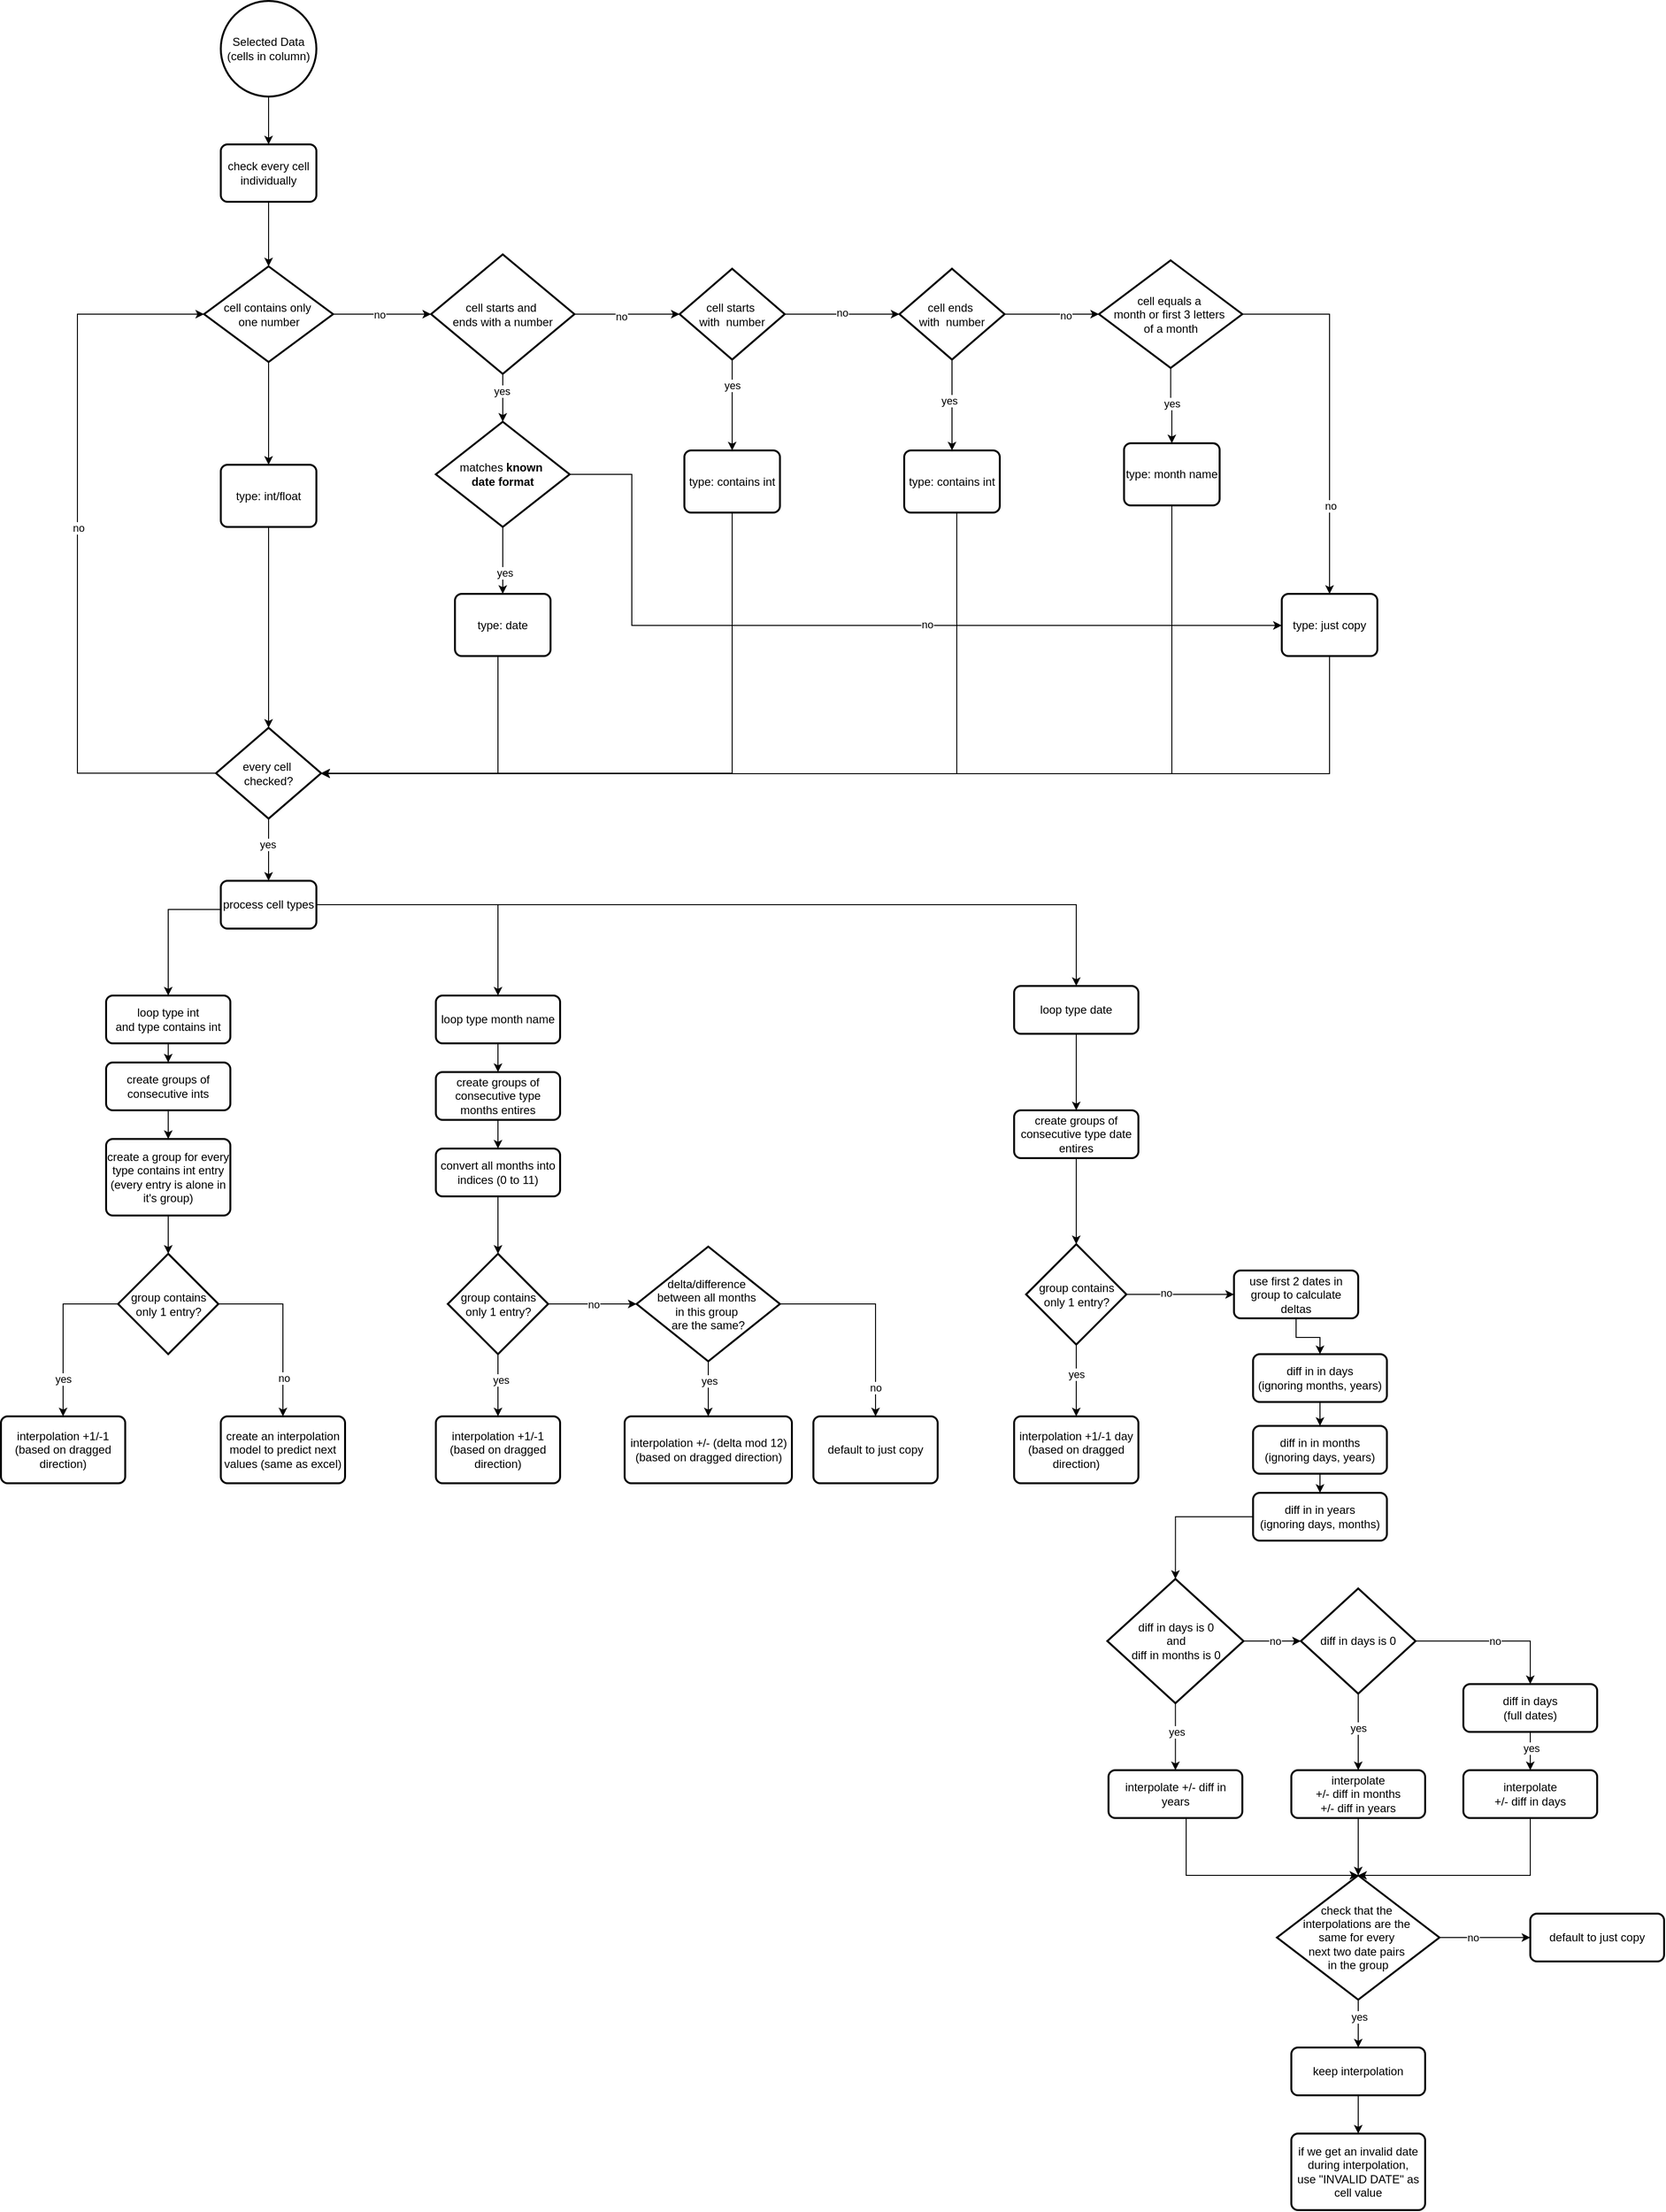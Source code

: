 <mxfile version="24.7.7">
  <diagram name="Seite-1" id="wg6lSaadqCS5R6qeMQtF">
    <mxGraphModel dx="1340" dy="1037" grid="1" gridSize="10" guides="1" tooltips="1" connect="1" arrows="1" fold="1" page="1" pageScale="1" pageWidth="2000" pageHeight="3000" math="0" shadow="0">
      <root>
        <mxCell id="0" />
        <mxCell id="1" parent="0" />
        <mxCell id="V1h_MBBhY-OGtaXYAKEi-6" style="edgeStyle=orthogonalEdgeStyle;rounded=0;orthogonalLoop=1;jettySize=auto;html=1;entryX=0.5;entryY=0;entryDx=0;entryDy=0;" parent="1" source="V1h_MBBhY-OGtaXYAKEi-2" target="V1h_MBBhY-OGtaXYAKEi-3" edge="1">
          <mxGeometry relative="1" as="geometry" />
        </mxCell>
        <mxCell id="V1h_MBBhY-OGtaXYAKEi-2" value="Selected Data&lt;br&gt;(cells in column)" style="strokeWidth=2;html=1;shape=mxgraph.flowchart.start_2;whiteSpace=wrap;" parent="1" vertex="1">
          <mxGeometry x="270" y="30" width="100" height="100" as="geometry" />
        </mxCell>
        <mxCell id="V1h_MBBhY-OGtaXYAKEi-7" style="edgeStyle=orthogonalEdgeStyle;rounded=0;orthogonalLoop=1;jettySize=auto;html=1;" parent="1" source="V1h_MBBhY-OGtaXYAKEi-3" target="V1h_MBBhY-OGtaXYAKEi-4" edge="1">
          <mxGeometry relative="1" as="geometry" />
        </mxCell>
        <mxCell id="V1h_MBBhY-OGtaXYAKEi-3" value="check every cell individually" style="rounded=1;whiteSpace=wrap;html=1;absoluteArcSize=1;arcSize=14;strokeWidth=2;" parent="1" vertex="1">
          <mxGeometry x="270" y="180" width="100" height="60" as="geometry" />
        </mxCell>
        <mxCell id="V1h_MBBhY-OGtaXYAKEi-44" style="edgeStyle=orthogonalEdgeStyle;rounded=0;orthogonalLoop=1;jettySize=auto;html=1;" parent="1" source="V1h_MBBhY-OGtaXYAKEi-4" target="V1h_MBBhY-OGtaXYAKEi-19" edge="1">
          <mxGeometry relative="1" as="geometry" />
        </mxCell>
        <mxCell id="V1h_MBBhY-OGtaXYAKEi-4" value="cell contains only&amp;nbsp;&lt;div&gt;one number&lt;/div&gt;" style="strokeWidth=2;html=1;shape=mxgraph.flowchart.decision;whiteSpace=wrap;" parent="1" vertex="1">
          <mxGeometry x="252.5" y="307.5" width="135" height="100" as="geometry" />
        </mxCell>
        <mxCell id="V1h_MBBhY-OGtaXYAKEi-15" style="edgeStyle=orthogonalEdgeStyle;rounded=0;orthogonalLoop=1;jettySize=auto;html=1;" parent="1" source="V1h_MBBhY-OGtaXYAKEi-5" target="V1h_MBBhY-OGtaXYAKEi-13" edge="1">
          <mxGeometry relative="1" as="geometry" />
        </mxCell>
        <mxCell id="V1h_MBBhY-OGtaXYAKEi-16" value="no" style="edgeLabel;html=1;align=center;verticalAlign=middle;resizable=0;points=[];" parent="V1h_MBBhY-OGtaXYAKEi-15" vertex="1" connectable="0">
          <mxGeometry x="-0.117" y="-2" relative="1" as="geometry">
            <mxPoint as="offset" />
          </mxGeometry>
        </mxCell>
        <mxCell id="V1h_MBBhY-OGtaXYAKEi-5" value="cell starts and&amp;nbsp;&lt;div&gt;ends with a number&lt;/div&gt;" style="strokeWidth=2;html=1;shape=mxgraph.flowchart.decision;whiteSpace=wrap;" parent="1" vertex="1">
          <mxGeometry x="490" y="295" width="150" height="125" as="geometry" />
        </mxCell>
        <mxCell id="V1h_MBBhY-OGtaXYAKEi-8" style="edgeStyle=orthogonalEdgeStyle;rounded=0;orthogonalLoop=1;jettySize=auto;html=1;entryX=0;entryY=0.5;entryDx=0;entryDy=0;entryPerimeter=0;" parent="1" source="V1h_MBBhY-OGtaXYAKEi-4" target="V1h_MBBhY-OGtaXYAKEi-5" edge="1">
          <mxGeometry relative="1" as="geometry" />
        </mxCell>
        <mxCell id="V1h_MBBhY-OGtaXYAKEi-9" value="no" style="edgeLabel;html=1;align=center;verticalAlign=middle;resizable=0;points=[];" parent="V1h_MBBhY-OGtaXYAKEi-8" vertex="1" connectable="0">
          <mxGeometry x="0.279" y="-1" relative="1" as="geometry">
            <mxPoint x="-17" y="-1" as="offset" />
          </mxGeometry>
        </mxCell>
        <mxCell id="V1h_MBBhY-OGtaXYAKEi-25" style="edgeStyle=orthogonalEdgeStyle;rounded=0;orthogonalLoop=1;jettySize=auto;html=1;" parent="1" source="V1h_MBBhY-OGtaXYAKEi-11" target="V1h_MBBhY-OGtaXYAKEi-26" edge="1">
          <mxGeometry relative="1" as="geometry">
            <mxPoint x="565.0" y="620" as="targetPoint" />
          </mxGeometry>
        </mxCell>
        <mxCell id="V1h_MBBhY-OGtaXYAKEi-27" value="yes" style="edgeLabel;html=1;align=center;verticalAlign=middle;resizable=0;points=[];" parent="V1h_MBBhY-OGtaXYAKEi-25" vertex="1" connectable="0">
          <mxGeometry x="0.376" y="2" relative="1" as="geometry">
            <mxPoint as="offset" />
          </mxGeometry>
        </mxCell>
        <mxCell id="V1h_MBBhY-OGtaXYAKEi-28" style="edgeStyle=orthogonalEdgeStyle;rounded=0;orthogonalLoop=1;jettySize=auto;html=1;" parent="1" source="V1h_MBBhY-OGtaXYAKEi-11" target="V1h_MBBhY-OGtaXYAKEi-20" edge="1">
          <mxGeometry relative="1" as="geometry">
            <Array as="points">
              <mxPoint x="700" y="525" />
              <mxPoint x="700" y="683" />
            </Array>
          </mxGeometry>
        </mxCell>
        <mxCell id="V1h_MBBhY-OGtaXYAKEi-29" value="no" style="edgeLabel;html=1;align=center;verticalAlign=middle;resizable=0;points=[];" parent="V1h_MBBhY-OGtaXYAKEi-28" vertex="1" connectable="0">
          <mxGeometry x="0.177" y="1" relative="1" as="geometry">
            <mxPoint as="offset" />
          </mxGeometry>
        </mxCell>
        <mxCell id="V1h_MBBhY-OGtaXYAKEi-11" value="matches &lt;b&gt;known&amp;nbsp;&lt;/b&gt;&lt;div&gt;&lt;b&gt;date format&lt;/b&gt;&lt;/div&gt;" style="strokeWidth=2;html=1;shape=mxgraph.flowchart.decision;whiteSpace=wrap;" parent="1" vertex="1">
          <mxGeometry x="495" y="470" width="140" height="110" as="geometry" />
        </mxCell>
        <mxCell id="V1h_MBBhY-OGtaXYAKEi-12" style="edgeStyle=orthogonalEdgeStyle;rounded=0;orthogonalLoop=1;jettySize=auto;html=1;entryX=0.5;entryY=0;entryDx=0;entryDy=0;entryPerimeter=0;" parent="1" source="V1h_MBBhY-OGtaXYAKEi-5" target="V1h_MBBhY-OGtaXYAKEi-11" edge="1">
          <mxGeometry relative="1" as="geometry" />
        </mxCell>
        <mxCell id="V1h_MBBhY-OGtaXYAKEi-17" value="yes" style="edgeLabel;html=1;align=center;verticalAlign=middle;resizable=0;points=[];" parent="V1h_MBBhY-OGtaXYAKEi-12" vertex="1" connectable="0">
          <mxGeometry x="-0.29" y="-1" relative="1" as="geometry">
            <mxPoint as="offset" />
          </mxGeometry>
        </mxCell>
        <mxCell id="V1h_MBBhY-OGtaXYAKEi-21" style="edgeStyle=orthogonalEdgeStyle;rounded=0;orthogonalLoop=1;jettySize=auto;html=1;entryX=0.5;entryY=0;entryDx=0;entryDy=0;" parent="1" source="V1h_MBBhY-OGtaXYAKEi-13" target="V1h_MBBhY-OGtaXYAKEi-18" edge="1">
          <mxGeometry relative="1" as="geometry" />
        </mxCell>
        <mxCell id="V1h_MBBhY-OGtaXYAKEi-22" value="yes" style="edgeLabel;html=1;align=center;verticalAlign=middle;resizable=0;points=[];" parent="V1h_MBBhY-OGtaXYAKEi-21" vertex="1" connectable="0">
          <mxGeometry x="-0.441" relative="1" as="geometry">
            <mxPoint as="offset" />
          </mxGeometry>
        </mxCell>
        <mxCell id="V1h_MBBhY-OGtaXYAKEi-13" value="cell starts&amp;nbsp;&lt;div&gt;&lt;span style=&quot;background-color: initial;&quot;&gt;with&amp;nbsp; number&lt;/span&gt;&lt;/div&gt;" style="strokeWidth=2;html=1;shape=mxgraph.flowchart.decision;whiteSpace=wrap;" parent="1" vertex="1">
          <mxGeometry x="750" y="310" width="110" height="95" as="geometry" />
        </mxCell>
        <mxCell id="V1h_MBBhY-OGtaXYAKEi-31" style="edgeStyle=orthogonalEdgeStyle;rounded=0;orthogonalLoop=1;jettySize=auto;html=1;" parent="1" source="V1h_MBBhY-OGtaXYAKEi-14" target="V1h_MBBhY-OGtaXYAKEi-30" edge="1">
          <mxGeometry relative="1" as="geometry" />
        </mxCell>
        <mxCell id="V1h_MBBhY-OGtaXYAKEi-36" value="yes" style="edgeLabel;html=1;align=center;verticalAlign=middle;resizable=0;points=[];" parent="V1h_MBBhY-OGtaXYAKEi-31" vertex="1" connectable="0">
          <mxGeometry x="-0.093" y="-3" relative="1" as="geometry">
            <mxPoint as="offset" />
          </mxGeometry>
        </mxCell>
        <mxCell id="V1h_MBBhY-OGtaXYAKEi-34" style="edgeStyle=orthogonalEdgeStyle;rounded=0;orthogonalLoop=1;jettySize=auto;html=1;" parent="1" source="V1h_MBBhY-OGtaXYAKEi-14" target="V1h_MBBhY-OGtaXYAKEi-32" edge="1">
          <mxGeometry relative="1" as="geometry" />
        </mxCell>
        <mxCell id="V1h_MBBhY-OGtaXYAKEi-35" value="no" style="edgeLabel;html=1;align=center;verticalAlign=middle;resizable=0;points=[];" parent="V1h_MBBhY-OGtaXYAKEi-34" vertex="1" connectable="0">
          <mxGeometry x="0.289" y="-1" relative="1" as="geometry">
            <mxPoint as="offset" />
          </mxGeometry>
        </mxCell>
        <mxCell id="V1h_MBBhY-OGtaXYAKEi-14" value="cell ends&amp;nbsp;&lt;div&gt;&lt;span style=&quot;background-color: initial;&quot;&gt;with&amp;nbsp; number&lt;/span&gt;&lt;/div&gt;" style="strokeWidth=2;html=1;shape=mxgraph.flowchart.decision;whiteSpace=wrap;" parent="1" vertex="1">
          <mxGeometry x="980" y="310" width="110" height="95" as="geometry" />
        </mxCell>
        <mxCell id="V1h_MBBhY-OGtaXYAKEi-47" style="edgeStyle=orthogonalEdgeStyle;rounded=0;orthogonalLoop=1;jettySize=auto;html=1;entryX=1;entryY=0.5;entryDx=0;entryDy=0;entryPerimeter=0;" parent="1" source="V1h_MBBhY-OGtaXYAKEi-18" target="V1h_MBBhY-OGtaXYAKEi-41" edge="1">
          <mxGeometry relative="1" as="geometry">
            <mxPoint x="805.0" y="830" as="targetPoint" />
            <Array as="points">
              <mxPoint x="805" y="837" />
            </Array>
          </mxGeometry>
        </mxCell>
        <mxCell id="V1h_MBBhY-OGtaXYAKEi-18" value="type: contains int" style="rounded=1;whiteSpace=wrap;html=1;absoluteArcSize=1;arcSize=14;strokeWidth=2;" parent="1" vertex="1">
          <mxGeometry x="755" y="500" width="100" height="65" as="geometry" />
        </mxCell>
        <mxCell id="V1h_MBBhY-OGtaXYAKEi-19" value="type: int/float" style="rounded=1;whiteSpace=wrap;html=1;absoluteArcSize=1;arcSize=14;strokeWidth=2;" parent="1" vertex="1">
          <mxGeometry x="270" y="515" width="100" height="65" as="geometry" />
        </mxCell>
        <mxCell id="V1h_MBBhY-OGtaXYAKEi-50" style="edgeStyle=orthogonalEdgeStyle;rounded=0;orthogonalLoop=1;jettySize=auto;html=1;entryX=1;entryY=0.5;entryDx=0;entryDy=0;entryPerimeter=0;" parent="1" source="V1h_MBBhY-OGtaXYAKEi-20" target="V1h_MBBhY-OGtaXYAKEi-41" edge="1">
          <mxGeometry relative="1" as="geometry">
            <mxPoint x="1300" y="840" as="targetPoint" />
            <Array as="points">
              <mxPoint x="1430" y="838" />
              <mxPoint x="375" y="838" />
            </Array>
          </mxGeometry>
        </mxCell>
        <mxCell id="V1h_MBBhY-OGtaXYAKEi-20" value="type: just copy" style="rounded=1;whiteSpace=wrap;html=1;absoluteArcSize=1;arcSize=14;strokeWidth=2;" parent="1" vertex="1">
          <mxGeometry x="1380" y="650" width="100" height="65" as="geometry" />
        </mxCell>
        <mxCell id="V1h_MBBhY-OGtaXYAKEi-23" style="edgeStyle=orthogonalEdgeStyle;rounded=0;orthogonalLoop=1;jettySize=auto;html=1;entryX=0;entryY=0.5;entryDx=0;entryDy=0;entryPerimeter=0;" parent="1" source="V1h_MBBhY-OGtaXYAKEi-13" target="V1h_MBBhY-OGtaXYAKEi-14" edge="1">
          <mxGeometry relative="1" as="geometry" />
        </mxCell>
        <mxCell id="V1h_MBBhY-OGtaXYAKEi-24" value="no" style="edgeLabel;html=1;align=center;verticalAlign=middle;resizable=0;points=[];" parent="V1h_MBBhY-OGtaXYAKEi-23" vertex="1" connectable="0">
          <mxGeometry x="-0.005" y="2" relative="1" as="geometry">
            <mxPoint as="offset" />
          </mxGeometry>
        </mxCell>
        <mxCell id="V1h_MBBhY-OGtaXYAKEi-26" value="type: date" style="rounded=1;whiteSpace=wrap;html=1;absoluteArcSize=1;arcSize=14;strokeWidth=2;" parent="1" vertex="1">
          <mxGeometry x="515" y="650" width="100" height="65" as="geometry" />
        </mxCell>
        <mxCell id="V1h_MBBhY-OGtaXYAKEi-48" style="edgeStyle=orthogonalEdgeStyle;rounded=0;orthogonalLoop=1;jettySize=auto;html=1;entryX=1;entryY=0.5;entryDx=0;entryDy=0;entryPerimeter=0;" parent="1" source="V1h_MBBhY-OGtaXYAKEi-30" target="V1h_MBBhY-OGtaXYAKEi-41" edge="1">
          <mxGeometry relative="1" as="geometry">
            <mxPoint x="840.0" y="840" as="targetPoint" />
            <Array as="points">
              <mxPoint x="1040" y="838" />
              <mxPoint x="375" y="838" />
            </Array>
          </mxGeometry>
        </mxCell>
        <mxCell id="V1h_MBBhY-OGtaXYAKEi-30" value="type: contains int" style="rounded=1;whiteSpace=wrap;html=1;absoluteArcSize=1;arcSize=14;strokeWidth=2;" parent="1" vertex="1">
          <mxGeometry x="985" y="500" width="100" height="65" as="geometry" />
        </mxCell>
        <mxCell id="V1h_MBBhY-OGtaXYAKEi-37" style="edgeStyle=orthogonalEdgeStyle;rounded=0;orthogonalLoop=1;jettySize=auto;html=1;" parent="1" source="V1h_MBBhY-OGtaXYAKEi-32" target="V1h_MBBhY-OGtaXYAKEi-33" edge="1">
          <mxGeometry relative="1" as="geometry" />
        </mxCell>
        <mxCell id="V1h_MBBhY-OGtaXYAKEi-38" value="yes" style="edgeLabel;html=1;align=center;verticalAlign=middle;resizable=0;points=[];" parent="V1h_MBBhY-OGtaXYAKEi-37" vertex="1" connectable="0">
          <mxGeometry x="0.004" y="2" relative="1" as="geometry">
            <mxPoint as="offset" />
          </mxGeometry>
        </mxCell>
        <mxCell id="V1h_MBBhY-OGtaXYAKEi-39" style="edgeStyle=orthogonalEdgeStyle;rounded=0;orthogonalLoop=1;jettySize=auto;html=1;" parent="1" source="V1h_MBBhY-OGtaXYAKEi-32" target="V1h_MBBhY-OGtaXYAKEi-20" edge="1">
          <mxGeometry relative="1" as="geometry" />
        </mxCell>
        <mxCell id="V1h_MBBhY-OGtaXYAKEi-40" value="no" style="edgeLabel;html=1;align=center;verticalAlign=middle;resizable=0;points=[];" parent="V1h_MBBhY-OGtaXYAKEi-39" vertex="1" connectable="0">
          <mxGeometry x="0.517" y="1" relative="1" as="geometry">
            <mxPoint as="offset" />
          </mxGeometry>
        </mxCell>
        <mxCell id="V1h_MBBhY-OGtaXYAKEi-32" value="cell equals a&amp;nbsp;&lt;div&gt;month or first 3&amp;nbsp;&lt;span style=&quot;background-color: initial;&quot;&gt;letters&amp;nbsp;&lt;/span&gt;&lt;/div&gt;&lt;div&gt;&lt;span style=&quot;background-color: initial;&quot;&gt;of a month&lt;/span&gt;&lt;/div&gt;" style="strokeWidth=2;html=1;shape=mxgraph.flowchart.decision;whiteSpace=wrap;" parent="1" vertex="1">
          <mxGeometry x="1188.75" y="301.25" width="150" height="112.5" as="geometry" />
        </mxCell>
        <mxCell id="V1h_MBBhY-OGtaXYAKEi-49" style="edgeStyle=orthogonalEdgeStyle;rounded=0;orthogonalLoop=1;jettySize=auto;html=1;entryX=1;entryY=0.5;entryDx=0;entryDy=0;entryPerimeter=0;" parent="1" source="V1h_MBBhY-OGtaXYAKEi-33" target="V1h_MBBhY-OGtaXYAKEi-41" edge="1">
          <mxGeometry relative="1" as="geometry">
            <mxPoint x="1170" y="840" as="targetPoint" />
            <Array as="points">
              <mxPoint x="1265" y="838" />
              <mxPoint x="375" y="838" />
            </Array>
          </mxGeometry>
        </mxCell>
        <mxCell id="V1h_MBBhY-OGtaXYAKEi-33" value="type: month name" style="rounded=1;whiteSpace=wrap;html=1;absoluteArcSize=1;arcSize=14;strokeWidth=2;" parent="1" vertex="1">
          <mxGeometry x="1215" y="492.5" width="100" height="65" as="geometry" />
        </mxCell>
        <mxCell id="V1h_MBBhY-OGtaXYAKEi-42" style="edgeStyle=orthogonalEdgeStyle;rounded=0;orthogonalLoop=1;jettySize=auto;html=1;entryX=0;entryY=0.5;entryDx=0;entryDy=0;entryPerimeter=0;" parent="1" source="V1h_MBBhY-OGtaXYAKEi-41" target="V1h_MBBhY-OGtaXYAKEi-4" edge="1">
          <mxGeometry relative="1" as="geometry">
            <mxPoint x="130" y="360" as="targetPoint" />
            <Array as="points">
              <mxPoint x="120" y="837" />
              <mxPoint x="120" y="357" />
            </Array>
          </mxGeometry>
        </mxCell>
        <mxCell id="V1h_MBBhY-OGtaXYAKEi-43" value="no" style="edgeLabel;html=1;align=center;verticalAlign=middle;resizable=0;points=[];" parent="V1h_MBBhY-OGtaXYAKEi-42" vertex="1" connectable="0">
          <mxGeometry x="-0.824" y="-2" relative="1" as="geometry">
            <mxPoint x="-78" y="-255" as="offset" />
          </mxGeometry>
        </mxCell>
        <mxCell id="V1h_MBBhY-OGtaXYAKEi-52" style="edgeStyle=orthogonalEdgeStyle;rounded=0;orthogonalLoop=1;jettySize=auto;html=1;entryX=0.5;entryY=0;entryDx=0;entryDy=0;" parent="1" source="V1h_MBBhY-OGtaXYAKEi-41" target="V1h_MBBhY-OGtaXYAKEi-51" edge="1">
          <mxGeometry relative="1" as="geometry" />
        </mxCell>
        <mxCell id="V1h_MBBhY-OGtaXYAKEi-53" value="yes" style="edgeLabel;html=1;align=center;verticalAlign=middle;resizable=0;points=[];" parent="V1h_MBBhY-OGtaXYAKEi-52" vertex="1" connectable="0">
          <mxGeometry x="-0.182" y="-1" relative="1" as="geometry">
            <mxPoint as="offset" />
          </mxGeometry>
        </mxCell>
        <mxCell id="V1h_MBBhY-OGtaXYAKEi-41" value="every cell&amp;nbsp;&lt;div&gt;checked?&lt;/div&gt;" style="strokeWidth=2;html=1;shape=mxgraph.flowchart.decision;whiteSpace=wrap;" parent="1" vertex="1">
          <mxGeometry x="265" y="790" width="110" height="95" as="geometry" />
        </mxCell>
        <mxCell id="V1h_MBBhY-OGtaXYAKEi-45" style="edgeStyle=orthogonalEdgeStyle;rounded=0;orthogonalLoop=1;jettySize=auto;html=1;entryX=0.5;entryY=0;entryDx=0;entryDy=0;entryPerimeter=0;" parent="1" source="V1h_MBBhY-OGtaXYAKEi-19" target="V1h_MBBhY-OGtaXYAKEi-41" edge="1">
          <mxGeometry relative="1" as="geometry" />
        </mxCell>
        <mxCell id="V1h_MBBhY-OGtaXYAKEi-46" style="edgeStyle=orthogonalEdgeStyle;rounded=0;orthogonalLoop=1;jettySize=auto;html=1;entryX=1;entryY=0.5;entryDx=0;entryDy=0;entryPerimeter=0;" parent="1" source="V1h_MBBhY-OGtaXYAKEi-26" target="V1h_MBBhY-OGtaXYAKEi-41" edge="1">
          <mxGeometry relative="1" as="geometry">
            <Array as="points">
              <mxPoint x="560" y="837" />
            </Array>
          </mxGeometry>
        </mxCell>
        <mxCell id="V1h_MBBhY-OGtaXYAKEi-57" style="edgeStyle=orthogonalEdgeStyle;rounded=0;orthogonalLoop=1;jettySize=auto;html=1;entryX=0.5;entryY=0;entryDx=0;entryDy=0;exitX=0;exitY=0.6;exitDx=0;exitDy=0;exitPerimeter=0;" parent="1" source="V1h_MBBhY-OGtaXYAKEi-51" target="V1h_MBBhY-OGtaXYAKEi-54" edge="1">
          <mxGeometry relative="1" as="geometry" />
        </mxCell>
        <mxCell id="V1h_MBBhY-OGtaXYAKEi-58" style="edgeStyle=orthogonalEdgeStyle;rounded=0;orthogonalLoop=1;jettySize=auto;html=1;" parent="1" source="V1h_MBBhY-OGtaXYAKEi-51" target="V1h_MBBhY-OGtaXYAKEi-55" edge="1">
          <mxGeometry relative="1" as="geometry" />
        </mxCell>
        <mxCell id="V1h_MBBhY-OGtaXYAKEi-59" style="edgeStyle=orthogonalEdgeStyle;rounded=0;orthogonalLoop=1;jettySize=auto;html=1;" parent="1" source="V1h_MBBhY-OGtaXYAKEi-51" target="V1h_MBBhY-OGtaXYAKEi-56" edge="1">
          <mxGeometry relative="1" as="geometry" />
        </mxCell>
        <mxCell id="V1h_MBBhY-OGtaXYAKEi-51" value="process cell types" style="rounded=1;whiteSpace=wrap;html=1;absoluteArcSize=1;arcSize=14;strokeWidth=2;" parent="1" vertex="1">
          <mxGeometry x="270" y="950" width="100" height="50" as="geometry" />
        </mxCell>
        <mxCell id="V1h_MBBhY-OGtaXYAKEi-70" style="edgeStyle=orthogonalEdgeStyle;rounded=0;orthogonalLoop=1;jettySize=auto;html=1;" parent="1" source="V1h_MBBhY-OGtaXYAKEi-54" target="V1h_MBBhY-OGtaXYAKEi-60" edge="1">
          <mxGeometry relative="1" as="geometry" />
        </mxCell>
        <mxCell id="V1h_MBBhY-OGtaXYAKEi-54" value="loop type int&lt;div&gt;and type contains int&lt;/div&gt;" style="rounded=1;whiteSpace=wrap;html=1;absoluteArcSize=1;arcSize=14;strokeWidth=2;" parent="1" vertex="1">
          <mxGeometry x="150" y="1070" width="130" height="50" as="geometry" />
        </mxCell>
        <mxCell id="V1h_MBBhY-OGtaXYAKEi-76" style="edgeStyle=orthogonalEdgeStyle;rounded=0;orthogonalLoop=1;jettySize=auto;html=1;entryX=0.5;entryY=0;entryDx=0;entryDy=0;" parent="1" source="V1h_MBBhY-OGtaXYAKEi-55" target="V1h_MBBhY-OGtaXYAKEi-75" edge="1">
          <mxGeometry relative="1" as="geometry" />
        </mxCell>
        <mxCell id="V1h_MBBhY-OGtaXYAKEi-55" value="loop type month name" style="rounded=1;whiteSpace=wrap;html=1;absoluteArcSize=1;arcSize=14;strokeWidth=2;" parent="1" vertex="1">
          <mxGeometry x="495" y="1070" width="130" height="50" as="geometry" />
        </mxCell>
        <mxCell id="V1h_MBBhY-OGtaXYAKEi-94" style="edgeStyle=orthogonalEdgeStyle;rounded=0;orthogonalLoop=1;jettySize=auto;html=1;entryX=0.5;entryY=0;entryDx=0;entryDy=0;" parent="1" source="V1h_MBBhY-OGtaXYAKEi-56" target="V1h_MBBhY-OGtaXYAKEi-92" edge="1">
          <mxGeometry relative="1" as="geometry" />
        </mxCell>
        <mxCell id="V1h_MBBhY-OGtaXYAKEi-56" value="loop type date" style="rounded=1;whiteSpace=wrap;html=1;absoluteArcSize=1;arcSize=14;strokeWidth=2;" parent="1" vertex="1">
          <mxGeometry x="1100" y="1060" width="130" height="50" as="geometry" />
        </mxCell>
        <mxCell id="V1h_MBBhY-OGtaXYAKEi-71" style="edgeStyle=orthogonalEdgeStyle;rounded=0;orthogonalLoop=1;jettySize=auto;html=1;entryX=0.5;entryY=0;entryDx=0;entryDy=0;" parent="1" source="V1h_MBBhY-OGtaXYAKEi-60" target="V1h_MBBhY-OGtaXYAKEi-64" edge="1">
          <mxGeometry relative="1" as="geometry" />
        </mxCell>
        <mxCell id="V1h_MBBhY-OGtaXYAKEi-60" value="create groups&amp;nbsp;of consecutive ints" style="rounded=1;whiteSpace=wrap;html=1;absoluteArcSize=1;arcSize=14;strokeWidth=2;" parent="1" vertex="1">
          <mxGeometry x="150" y="1140" width="130" height="50" as="geometry" />
        </mxCell>
        <mxCell id="V1h_MBBhY-OGtaXYAKEi-62" value="create an interpolation model to predict next values (same as excel)" style="rounded=1;whiteSpace=wrap;html=1;absoluteArcSize=1;arcSize=14;strokeWidth=2;" parent="1" vertex="1">
          <mxGeometry x="270" y="1510" width="130" height="70" as="geometry" />
        </mxCell>
        <mxCell id="V1h_MBBhY-OGtaXYAKEi-66" style="edgeStyle=orthogonalEdgeStyle;rounded=0;orthogonalLoop=1;jettySize=auto;html=1;exitX=0;exitY=0.5;exitDx=0;exitDy=0;exitPerimeter=0;" parent="1" source="V1h_MBBhY-OGtaXYAKEi-63" target="V1h_MBBhY-OGtaXYAKEi-65" edge="1">
          <mxGeometry relative="1" as="geometry" />
        </mxCell>
        <mxCell id="V1h_MBBhY-OGtaXYAKEi-68" value="yes" style="edgeLabel;html=1;align=center;verticalAlign=middle;resizable=0;points=[];" parent="V1h_MBBhY-OGtaXYAKEi-66" vertex="1" connectable="0">
          <mxGeometry x="-0.045" y="1" relative="1" as="geometry">
            <mxPoint x="-1" y="52" as="offset" />
          </mxGeometry>
        </mxCell>
        <mxCell id="V1h_MBBhY-OGtaXYAKEi-67" style="edgeStyle=orthogonalEdgeStyle;rounded=0;orthogonalLoop=1;jettySize=auto;html=1;" parent="1" source="V1h_MBBhY-OGtaXYAKEi-63" target="V1h_MBBhY-OGtaXYAKEi-62" edge="1">
          <mxGeometry relative="1" as="geometry" />
        </mxCell>
        <mxCell id="V1h_MBBhY-OGtaXYAKEi-69" value="no" style="edgeLabel;html=1;align=center;verticalAlign=middle;resizable=0;points=[];" parent="V1h_MBBhY-OGtaXYAKEi-67" vertex="1" connectable="0">
          <mxGeometry x="-0.49" y="-1" relative="1" as="geometry">
            <mxPoint x="21" y="76" as="offset" />
          </mxGeometry>
        </mxCell>
        <mxCell id="V1h_MBBhY-OGtaXYAKEi-63" value="group contains only 1 entry?" style="strokeWidth=2;html=1;shape=mxgraph.flowchart.decision;whiteSpace=wrap;" parent="1" vertex="1">
          <mxGeometry x="162.5" y="1340" width="105" height="105" as="geometry" />
        </mxCell>
        <mxCell id="V1h_MBBhY-OGtaXYAKEi-64" value="create a group for every type contains int entry&lt;div&gt;(every entry is alone in it&#39;s group)&lt;/div&gt;" style="rounded=1;whiteSpace=wrap;html=1;absoluteArcSize=1;arcSize=14;strokeWidth=2;" parent="1" vertex="1">
          <mxGeometry x="150" y="1220" width="130" height="80" as="geometry" />
        </mxCell>
        <mxCell id="V1h_MBBhY-OGtaXYAKEi-65" value="interpolation +1/-1&lt;br&gt;(based on dragged direction)" style="rounded=1;whiteSpace=wrap;html=1;absoluteArcSize=1;arcSize=14;strokeWidth=2;" parent="1" vertex="1">
          <mxGeometry x="40" y="1510" width="130" height="70" as="geometry" />
        </mxCell>
        <mxCell id="V1h_MBBhY-OGtaXYAKEi-72" style="edgeStyle=orthogonalEdgeStyle;rounded=0;orthogonalLoop=1;jettySize=auto;html=1;entryX=0.5;entryY=0;entryDx=0;entryDy=0;entryPerimeter=0;" parent="1" source="V1h_MBBhY-OGtaXYAKEi-64" target="V1h_MBBhY-OGtaXYAKEi-63" edge="1">
          <mxGeometry relative="1" as="geometry" />
        </mxCell>
        <mxCell id="V1h_MBBhY-OGtaXYAKEi-73" value="convert all months into indices (0 to 11)" style="rounded=1;whiteSpace=wrap;html=1;absoluteArcSize=1;arcSize=14;strokeWidth=2;" parent="1" vertex="1">
          <mxGeometry x="495" y="1230" width="130" height="50" as="geometry" />
        </mxCell>
        <mxCell id="V1h_MBBhY-OGtaXYAKEi-81" style="edgeStyle=orthogonalEdgeStyle;rounded=0;orthogonalLoop=1;jettySize=auto;html=1;entryX=0.5;entryY=0;entryDx=0;entryDy=0;" parent="1" source="V1h_MBBhY-OGtaXYAKEi-74" target="V1h_MBBhY-OGtaXYAKEi-80" edge="1">
          <mxGeometry relative="1" as="geometry" />
        </mxCell>
        <mxCell id="V1h_MBBhY-OGtaXYAKEi-82" value="yes" style="edgeLabel;html=1;align=center;verticalAlign=middle;resizable=0;points=[];" parent="V1h_MBBhY-OGtaXYAKEi-81" vertex="1" connectable="0">
          <mxGeometry x="-0.162" y="3" relative="1" as="geometry">
            <mxPoint as="offset" />
          </mxGeometry>
        </mxCell>
        <mxCell id="V1h_MBBhY-OGtaXYAKEi-74" value="group contains only 1 entry?" style="strokeWidth=2;html=1;shape=mxgraph.flowchart.decision;whiteSpace=wrap;" parent="1" vertex="1">
          <mxGeometry x="507.5" y="1340" width="105" height="105" as="geometry" />
        </mxCell>
        <mxCell id="V1h_MBBhY-OGtaXYAKEi-77" style="edgeStyle=orthogonalEdgeStyle;rounded=0;orthogonalLoop=1;jettySize=auto;html=1;entryX=0.5;entryY=0;entryDx=0;entryDy=0;" parent="1" source="V1h_MBBhY-OGtaXYAKEi-75" target="V1h_MBBhY-OGtaXYAKEi-73" edge="1">
          <mxGeometry relative="1" as="geometry" />
        </mxCell>
        <mxCell id="V1h_MBBhY-OGtaXYAKEi-75" value="create groups&amp;nbsp;of consecutive type months entires" style="rounded=1;whiteSpace=wrap;html=1;absoluteArcSize=1;arcSize=14;strokeWidth=2;" parent="1" vertex="1">
          <mxGeometry x="495" y="1150" width="130" height="50" as="geometry" />
        </mxCell>
        <mxCell id="V1h_MBBhY-OGtaXYAKEi-78" style="edgeStyle=orthogonalEdgeStyle;rounded=0;orthogonalLoop=1;jettySize=auto;html=1;entryX=0.5;entryY=0;entryDx=0;entryDy=0;entryPerimeter=0;" parent="1" source="V1h_MBBhY-OGtaXYAKEi-73" target="V1h_MBBhY-OGtaXYAKEi-74" edge="1">
          <mxGeometry relative="1" as="geometry" />
        </mxCell>
        <mxCell id="V1h_MBBhY-OGtaXYAKEi-80" value="interpolation +1/-1&lt;br&gt;(based on dragged direction)" style="rounded=1;whiteSpace=wrap;html=1;absoluteArcSize=1;arcSize=14;strokeWidth=2;" parent="1" vertex="1">
          <mxGeometry x="495" y="1510" width="130" height="70" as="geometry" />
        </mxCell>
        <mxCell id="V1h_MBBhY-OGtaXYAKEi-83" value="interpolation +/- (delta mod 12)&lt;br&gt;(based on dragged direction)" style="rounded=1;whiteSpace=wrap;html=1;absoluteArcSize=1;arcSize=14;strokeWidth=2;" parent="1" vertex="1">
          <mxGeometry x="692.5" y="1510" width="175" height="70" as="geometry" />
        </mxCell>
        <mxCell id="V1h_MBBhY-OGtaXYAKEi-87" style="edgeStyle=orthogonalEdgeStyle;rounded=0;orthogonalLoop=1;jettySize=auto;html=1;entryX=0.5;entryY=0;entryDx=0;entryDy=0;" parent="1" source="V1h_MBBhY-OGtaXYAKEi-84" target="V1h_MBBhY-OGtaXYAKEi-83" edge="1">
          <mxGeometry relative="1" as="geometry" />
        </mxCell>
        <mxCell id="V1h_MBBhY-OGtaXYAKEi-88" value="yes" style="edgeLabel;html=1;align=center;verticalAlign=middle;resizable=0;points=[];" parent="V1h_MBBhY-OGtaXYAKEi-87" vertex="1" connectable="0">
          <mxGeometry x="-0.313" y="1" relative="1" as="geometry">
            <mxPoint as="offset" />
          </mxGeometry>
        </mxCell>
        <mxCell id="V1h_MBBhY-OGtaXYAKEi-90" style="edgeStyle=orthogonalEdgeStyle;rounded=0;orthogonalLoop=1;jettySize=auto;html=1;entryX=0.5;entryY=0;entryDx=0;entryDy=0;" parent="1" source="V1h_MBBhY-OGtaXYAKEi-84" target="V1h_MBBhY-OGtaXYAKEi-89" edge="1">
          <mxGeometry relative="1" as="geometry" />
        </mxCell>
        <mxCell id="V1h_MBBhY-OGtaXYAKEi-91" value="no" style="edgeLabel;html=1;align=center;verticalAlign=middle;resizable=0;points=[];" parent="V1h_MBBhY-OGtaXYAKEi-90" vertex="1" connectable="0">
          <mxGeometry x="0.505" y="1" relative="1" as="geometry">
            <mxPoint x="-1" y="24" as="offset" />
          </mxGeometry>
        </mxCell>
        <mxCell id="V1h_MBBhY-OGtaXYAKEi-84" value="delta/difference&amp;nbsp;&lt;div&gt;between all months&amp;nbsp;&lt;/div&gt;&lt;div&gt;in this group&amp;nbsp;&lt;/div&gt;&lt;div&gt;are the same?&lt;/div&gt;" style="strokeWidth=2;html=1;shape=mxgraph.flowchart.decision;whiteSpace=wrap;" parent="1" vertex="1">
          <mxGeometry x="705" y="1332.5" width="150" height="120" as="geometry" />
        </mxCell>
        <mxCell id="V1h_MBBhY-OGtaXYAKEi-85" style="edgeStyle=orthogonalEdgeStyle;rounded=0;orthogonalLoop=1;jettySize=auto;html=1;entryX=0;entryY=0.5;entryDx=0;entryDy=0;entryPerimeter=0;" parent="1" source="V1h_MBBhY-OGtaXYAKEi-74" target="V1h_MBBhY-OGtaXYAKEi-84" edge="1">
          <mxGeometry relative="1" as="geometry" />
        </mxCell>
        <mxCell id="V1h_MBBhY-OGtaXYAKEi-86" value="no" style="edgeLabel;html=1;align=center;verticalAlign=middle;resizable=0;points=[];" parent="V1h_MBBhY-OGtaXYAKEi-85" vertex="1" connectable="0">
          <mxGeometry x="0.026" relative="1" as="geometry">
            <mxPoint as="offset" />
          </mxGeometry>
        </mxCell>
        <mxCell id="V1h_MBBhY-OGtaXYAKEi-89" value="default to just copy" style="rounded=1;whiteSpace=wrap;html=1;absoluteArcSize=1;arcSize=14;strokeWidth=2;" parent="1" vertex="1">
          <mxGeometry x="890" y="1510" width="130" height="70" as="geometry" />
        </mxCell>
        <mxCell id="V1h_MBBhY-OGtaXYAKEi-92" value="create groups&amp;nbsp;of consecutive type date entires" style="rounded=1;whiteSpace=wrap;html=1;absoluteArcSize=1;arcSize=14;strokeWidth=2;" parent="1" vertex="1">
          <mxGeometry x="1100" y="1190" width="130" height="50" as="geometry" />
        </mxCell>
        <mxCell id="V1h_MBBhY-OGtaXYAKEi-97" style="edgeStyle=orthogonalEdgeStyle;rounded=0;orthogonalLoop=1;jettySize=auto;html=1;entryX=0.5;entryY=0;entryDx=0;entryDy=0;" parent="1" source="V1h_MBBhY-OGtaXYAKEi-95" target="V1h_MBBhY-OGtaXYAKEi-96" edge="1">
          <mxGeometry relative="1" as="geometry" />
        </mxCell>
        <mxCell id="V1h_MBBhY-OGtaXYAKEi-98" value="yes" style="edgeLabel;html=1;align=center;verticalAlign=middle;resizable=0;points=[];" parent="V1h_MBBhY-OGtaXYAKEi-97" vertex="1" connectable="0">
          <mxGeometry x="-0.191" relative="1" as="geometry">
            <mxPoint as="offset" />
          </mxGeometry>
        </mxCell>
        <mxCell id="V1h_MBBhY-OGtaXYAKEi-102" style="edgeStyle=orthogonalEdgeStyle;rounded=0;orthogonalLoop=1;jettySize=auto;html=1;" parent="1" source="V1h_MBBhY-OGtaXYAKEi-95" target="V1h_MBBhY-OGtaXYAKEi-101" edge="1">
          <mxGeometry relative="1" as="geometry" />
        </mxCell>
        <mxCell id="V1h_MBBhY-OGtaXYAKEi-103" value="no" style="edgeLabel;html=1;align=center;verticalAlign=middle;resizable=0;points=[];" parent="V1h_MBBhY-OGtaXYAKEi-102" vertex="1" connectable="0">
          <mxGeometry x="-0.27" y="2" relative="1" as="geometry">
            <mxPoint as="offset" />
          </mxGeometry>
        </mxCell>
        <mxCell id="V1h_MBBhY-OGtaXYAKEi-95" value="group contains only 1 entry?" style="strokeWidth=2;html=1;shape=mxgraph.flowchart.decision;whiteSpace=wrap;" parent="1" vertex="1">
          <mxGeometry x="1112.5" y="1330" width="105" height="105" as="geometry" />
        </mxCell>
        <mxCell id="V1h_MBBhY-OGtaXYAKEi-96" value="interpolation +1/-1 day&lt;br&gt;(based on dragged direction)" style="rounded=1;whiteSpace=wrap;html=1;absoluteArcSize=1;arcSize=14;strokeWidth=2;" parent="1" vertex="1">
          <mxGeometry x="1100" y="1510" width="130" height="70" as="geometry" />
        </mxCell>
        <mxCell id="V1h_MBBhY-OGtaXYAKEi-99" style="edgeStyle=orthogonalEdgeStyle;rounded=0;orthogonalLoop=1;jettySize=auto;html=1;entryX=0.5;entryY=0;entryDx=0;entryDy=0;entryPerimeter=0;" parent="1" source="V1h_MBBhY-OGtaXYAKEi-92" target="V1h_MBBhY-OGtaXYAKEi-95" edge="1">
          <mxGeometry relative="1" as="geometry" />
        </mxCell>
        <mxCell id="V1h_MBBhY-OGtaXYAKEi-109" style="edgeStyle=orthogonalEdgeStyle;rounded=0;orthogonalLoop=1;jettySize=auto;html=1;entryX=0.5;entryY=0;entryDx=0;entryDy=0;" parent="1" source="V1h_MBBhY-OGtaXYAKEi-101" target="V1h_MBBhY-OGtaXYAKEi-108" edge="1">
          <mxGeometry relative="1" as="geometry" />
        </mxCell>
        <mxCell id="V1h_MBBhY-OGtaXYAKEi-101" value="use first 2 dates in group to calculate deltas" style="rounded=1;whiteSpace=wrap;html=1;absoluteArcSize=1;arcSize=14;strokeWidth=2;" parent="1" vertex="1">
          <mxGeometry x="1330" y="1357.5" width="130" height="50" as="geometry" />
        </mxCell>
        <mxCell id="V1h_MBBhY-OGtaXYAKEi-111" style="edgeStyle=orthogonalEdgeStyle;rounded=0;orthogonalLoop=1;jettySize=auto;html=1;entryX=0.5;entryY=0;entryDx=0;entryDy=0;" parent="1" source="V1h_MBBhY-OGtaXYAKEi-106" target="V1h_MBBhY-OGtaXYAKEi-107" edge="1">
          <mxGeometry relative="1" as="geometry" />
        </mxCell>
        <mxCell id="V1h_MBBhY-OGtaXYAKEi-106" value="diff in in months&lt;br&gt;(ignoring days, years)" style="rounded=1;whiteSpace=wrap;html=1;absoluteArcSize=1;arcSize=14;strokeWidth=2;" parent="1" vertex="1">
          <mxGeometry x="1350" y="1520" width="140" height="50" as="geometry" />
        </mxCell>
        <mxCell id="V1h_MBBhY-OGtaXYAKEi-107" value="diff in in years&lt;br&gt;(ignoring days, months)" style="rounded=1;whiteSpace=wrap;html=1;absoluteArcSize=1;arcSize=14;strokeWidth=2;" parent="1" vertex="1">
          <mxGeometry x="1350" y="1590" width="140" height="50" as="geometry" />
        </mxCell>
        <mxCell id="V1h_MBBhY-OGtaXYAKEi-110" style="edgeStyle=orthogonalEdgeStyle;rounded=0;orthogonalLoop=1;jettySize=auto;html=1;entryX=0.5;entryY=0;entryDx=0;entryDy=0;" parent="1" source="V1h_MBBhY-OGtaXYAKEi-108" target="V1h_MBBhY-OGtaXYAKEi-106" edge="1">
          <mxGeometry relative="1" as="geometry" />
        </mxCell>
        <mxCell id="V1h_MBBhY-OGtaXYAKEi-108" value="diff in in days&lt;br&gt;(ignoring months, years)" style="rounded=1;whiteSpace=wrap;html=1;absoluteArcSize=1;arcSize=14;strokeWidth=2;" parent="1" vertex="1">
          <mxGeometry x="1350" y="1445" width="140" height="50" as="geometry" />
        </mxCell>
        <mxCell id="V1h_MBBhY-OGtaXYAKEi-115" style="edgeStyle=orthogonalEdgeStyle;rounded=0;orthogonalLoop=1;jettySize=auto;html=1;entryX=0.5;entryY=0;entryDx=0;entryDy=0;" parent="1" source="V1h_MBBhY-OGtaXYAKEi-112" target="V1h_MBBhY-OGtaXYAKEi-114" edge="1">
          <mxGeometry relative="1" as="geometry" />
        </mxCell>
        <mxCell id="V1h_MBBhY-OGtaXYAKEi-116" value="yes" style="edgeLabel;html=1;align=center;verticalAlign=middle;resizable=0;points=[];" parent="V1h_MBBhY-OGtaXYAKEi-115" vertex="1" connectable="0">
          <mxGeometry x="-0.144" y="1" relative="1" as="geometry">
            <mxPoint as="offset" />
          </mxGeometry>
        </mxCell>
        <mxCell id="V1h_MBBhY-OGtaXYAKEi-112" value="diff in days is 0&lt;br&gt;and&lt;div&gt;diff in months is 0&lt;/div&gt;" style="strokeWidth=2;html=1;shape=mxgraph.flowchart.decision;whiteSpace=wrap;" parent="1" vertex="1">
          <mxGeometry x="1197.5" y="1680" width="142.5" height="130" as="geometry" />
        </mxCell>
        <mxCell id="V1h_MBBhY-OGtaXYAKEi-113" style="edgeStyle=orthogonalEdgeStyle;rounded=0;orthogonalLoop=1;jettySize=auto;html=1;entryX=0.5;entryY=0;entryDx=0;entryDy=0;entryPerimeter=0;" parent="1" source="V1h_MBBhY-OGtaXYAKEi-107" target="V1h_MBBhY-OGtaXYAKEi-112" edge="1">
          <mxGeometry relative="1" as="geometry" />
        </mxCell>
        <mxCell id="V1h_MBBhY-OGtaXYAKEi-114" value="interpolate +/- diff in years" style="rounded=1;whiteSpace=wrap;html=1;absoluteArcSize=1;arcSize=14;strokeWidth=2;" parent="1" vertex="1">
          <mxGeometry x="1198.75" y="1880" width="140" height="50" as="geometry" />
        </mxCell>
        <mxCell id="V1h_MBBhY-OGtaXYAKEi-122" style="edgeStyle=orthogonalEdgeStyle;rounded=0;orthogonalLoop=1;jettySize=auto;html=1;entryX=0.5;entryY=0;entryDx=0;entryDy=0;" parent="1" source="V1h_MBBhY-OGtaXYAKEi-118" target="V1h_MBBhY-OGtaXYAKEi-121" edge="1">
          <mxGeometry relative="1" as="geometry" />
        </mxCell>
        <mxCell id="V1h_MBBhY-OGtaXYAKEi-123" value="yes" style="edgeLabel;html=1;align=center;verticalAlign=middle;resizable=0;points=[];" parent="V1h_MBBhY-OGtaXYAKEi-122" vertex="1" connectable="0">
          <mxGeometry x="-0.118" relative="1" as="geometry">
            <mxPoint as="offset" />
          </mxGeometry>
        </mxCell>
        <mxCell id="V1h_MBBhY-OGtaXYAKEi-127" style="edgeStyle=orthogonalEdgeStyle;rounded=0;orthogonalLoop=1;jettySize=auto;html=1;entryX=0.5;entryY=0;entryDx=0;entryDy=0;" parent="1" source="V1h_MBBhY-OGtaXYAKEi-118" target="V1h_MBBhY-OGtaXYAKEi-125" edge="1">
          <mxGeometry relative="1" as="geometry" />
        </mxCell>
        <mxCell id="V1h_MBBhY-OGtaXYAKEi-128" value="no" style="edgeLabel;html=1;align=center;verticalAlign=middle;resizable=0;points=[];" parent="V1h_MBBhY-OGtaXYAKEi-127" vertex="1" connectable="0">
          <mxGeometry x="-0.002" relative="1" as="geometry">
            <mxPoint as="offset" />
          </mxGeometry>
        </mxCell>
        <mxCell id="V1h_MBBhY-OGtaXYAKEi-118" value="diff in days is 0" style="strokeWidth=2;html=1;shape=mxgraph.flowchart.decision;whiteSpace=wrap;" parent="1" vertex="1">
          <mxGeometry x="1400" y="1690" width="120" height="110" as="geometry" />
        </mxCell>
        <mxCell id="V1h_MBBhY-OGtaXYAKEi-119" style="edgeStyle=orthogonalEdgeStyle;rounded=0;orthogonalLoop=1;jettySize=auto;html=1;entryX=0;entryY=0.5;entryDx=0;entryDy=0;entryPerimeter=0;" parent="1" source="V1h_MBBhY-OGtaXYAKEi-112" target="V1h_MBBhY-OGtaXYAKEi-118" edge="1">
          <mxGeometry relative="1" as="geometry" />
        </mxCell>
        <mxCell id="V1h_MBBhY-OGtaXYAKEi-120" value="no" style="edgeLabel;html=1;align=center;verticalAlign=middle;resizable=0;points=[];" parent="V1h_MBBhY-OGtaXYAKEi-119" vertex="1" connectable="0">
          <mxGeometry x="-0.349" y="-1" relative="1" as="geometry">
            <mxPoint x="13" y="-1" as="offset" />
          </mxGeometry>
        </mxCell>
        <mxCell id="V1h_MBBhY-OGtaXYAKEi-121" value="interpolate&lt;br&gt;+/- diff in months&lt;div&gt;+/- diff in years&lt;br&gt;&lt;/div&gt;" style="rounded=1;whiteSpace=wrap;html=1;absoluteArcSize=1;arcSize=14;strokeWidth=2;" parent="1" vertex="1">
          <mxGeometry x="1390" y="1880" width="140" height="50" as="geometry" />
        </mxCell>
        <mxCell id="V1h_MBBhY-OGtaXYAKEi-129" style="edgeStyle=orthogonalEdgeStyle;rounded=0;orthogonalLoop=1;jettySize=auto;html=1;entryX=0.5;entryY=0;entryDx=0;entryDy=0;" parent="1" source="V1h_MBBhY-OGtaXYAKEi-125" target="V1h_MBBhY-OGtaXYAKEi-126" edge="1">
          <mxGeometry relative="1" as="geometry" />
        </mxCell>
        <mxCell id="V1h_MBBhY-OGtaXYAKEi-130" value="yes" style="edgeLabel;html=1;align=center;verticalAlign=middle;resizable=0;points=[];" parent="V1h_MBBhY-OGtaXYAKEi-129" vertex="1" connectable="0">
          <mxGeometry x="-0.147" y="1" relative="1" as="geometry">
            <mxPoint as="offset" />
          </mxGeometry>
        </mxCell>
        <mxCell id="V1h_MBBhY-OGtaXYAKEi-125" value="&lt;div&gt;diff in days&lt;br&gt;(full dates)&lt;/div&gt;" style="rounded=1;whiteSpace=wrap;html=1;absoluteArcSize=1;arcSize=14;strokeWidth=2;" parent="1" vertex="1">
          <mxGeometry x="1570" y="1790" width="140" height="50" as="geometry" />
        </mxCell>
        <mxCell id="V1h_MBBhY-OGtaXYAKEi-126" value="interpolate&lt;br&gt;+/- diff in days" style="rounded=1;whiteSpace=wrap;html=1;absoluteArcSize=1;arcSize=14;strokeWidth=2;" parent="1" vertex="1">
          <mxGeometry x="1570" y="1880" width="140" height="50" as="geometry" />
        </mxCell>
        <mxCell id="V1h_MBBhY-OGtaXYAKEi-137" style="edgeStyle=orthogonalEdgeStyle;rounded=0;orthogonalLoop=1;jettySize=auto;html=1;" parent="1" source="V1h_MBBhY-OGtaXYAKEi-132" target="V1h_MBBhY-OGtaXYAKEi-136" edge="1">
          <mxGeometry relative="1" as="geometry" />
        </mxCell>
        <mxCell id="V1h_MBBhY-OGtaXYAKEi-138" value="no" style="edgeLabel;html=1;align=center;verticalAlign=middle;resizable=0;points=[];" parent="V1h_MBBhY-OGtaXYAKEi-137" vertex="1" connectable="0">
          <mxGeometry x="0.243" y="2" relative="1" as="geometry">
            <mxPoint x="-24" y="2" as="offset" />
          </mxGeometry>
        </mxCell>
        <mxCell id="V1h_MBBhY-OGtaXYAKEi-140" style="edgeStyle=orthogonalEdgeStyle;rounded=0;orthogonalLoop=1;jettySize=auto;html=1;entryX=0.5;entryY=0;entryDx=0;entryDy=0;" parent="1" source="V1h_MBBhY-OGtaXYAKEi-132" target="V1h_MBBhY-OGtaXYAKEi-139" edge="1">
          <mxGeometry relative="1" as="geometry" />
        </mxCell>
        <mxCell id="V1h_MBBhY-OGtaXYAKEi-141" value="yes" style="edgeLabel;html=1;align=center;verticalAlign=middle;resizable=0;points=[];" parent="V1h_MBBhY-OGtaXYAKEi-140" vertex="1" connectable="0">
          <mxGeometry x="-0.29" y="1" relative="1" as="geometry">
            <mxPoint as="offset" />
          </mxGeometry>
        </mxCell>
        <mxCell id="V1h_MBBhY-OGtaXYAKEi-132" value="check that the&amp;nbsp;&lt;div&gt;interpolations are the&amp;nbsp;&lt;/div&gt;&lt;div&gt;same for every&amp;nbsp;&lt;/div&gt;&lt;div&gt;next two date pairs&amp;nbsp;&lt;/div&gt;&lt;div&gt;in the group&lt;/div&gt;" style="strokeWidth=2;html=1;shape=mxgraph.flowchart.decision;whiteSpace=wrap;" parent="1" vertex="1">
          <mxGeometry x="1375" y="1990" width="170" height="130" as="geometry" />
        </mxCell>
        <mxCell id="V1h_MBBhY-OGtaXYAKEi-133" style="edgeStyle=orthogonalEdgeStyle;rounded=0;orthogonalLoop=1;jettySize=auto;html=1;entryX=0.5;entryY=0;entryDx=0;entryDy=0;entryPerimeter=0;" parent="1" source="V1h_MBBhY-OGtaXYAKEi-114" target="V1h_MBBhY-OGtaXYAKEi-132" edge="1">
          <mxGeometry relative="1" as="geometry">
            <Array as="points">
              <mxPoint x="1280" y="1990" />
            </Array>
          </mxGeometry>
        </mxCell>
        <mxCell id="V1h_MBBhY-OGtaXYAKEi-134" style="edgeStyle=orthogonalEdgeStyle;rounded=0;orthogonalLoop=1;jettySize=auto;html=1;entryX=0.5;entryY=0;entryDx=0;entryDy=0;entryPerimeter=0;" parent="1" source="V1h_MBBhY-OGtaXYAKEi-121" target="V1h_MBBhY-OGtaXYAKEi-132" edge="1">
          <mxGeometry relative="1" as="geometry" />
        </mxCell>
        <mxCell id="V1h_MBBhY-OGtaXYAKEi-135" style="edgeStyle=orthogonalEdgeStyle;rounded=0;orthogonalLoop=1;jettySize=auto;html=1;entryX=0.5;entryY=0;entryDx=0;entryDy=0;entryPerimeter=0;" parent="1" source="V1h_MBBhY-OGtaXYAKEi-126" target="V1h_MBBhY-OGtaXYAKEi-132" edge="1">
          <mxGeometry relative="1" as="geometry">
            <Array as="points">
              <mxPoint x="1640" y="1990" />
            </Array>
          </mxGeometry>
        </mxCell>
        <mxCell id="V1h_MBBhY-OGtaXYAKEi-136" value="default to just copy" style="rounded=1;whiteSpace=wrap;html=1;absoluteArcSize=1;arcSize=14;strokeWidth=2;" parent="1" vertex="1">
          <mxGeometry x="1640" y="2030" width="140" height="50" as="geometry" />
        </mxCell>
        <mxCell id="V1h_MBBhY-OGtaXYAKEi-143" style="edgeStyle=orthogonalEdgeStyle;rounded=0;orthogonalLoop=1;jettySize=auto;html=1;entryX=0.5;entryY=0;entryDx=0;entryDy=0;" parent="1" source="V1h_MBBhY-OGtaXYAKEi-139" target="V1h_MBBhY-OGtaXYAKEi-142" edge="1">
          <mxGeometry relative="1" as="geometry" />
        </mxCell>
        <mxCell id="V1h_MBBhY-OGtaXYAKEi-139" value="keep interpolation" style="rounded=1;whiteSpace=wrap;html=1;absoluteArcSize=1;arcSize=14;strokeWidth=2;" parent="1" vertex="1">
          <mxGeometry x="1390" y="2170" width="140" height="50" as="geometry" />
        </mxCell>
        <mxCell id="V1h_MBBhY-OGtaXYAKEi-142" value="if we get an invalid date during interpolation,&lt;div&gt;use &quot;INVALID DATE&quot; as cell value&lt;/div&gt;" style="rounded=1;whiteSpace=wrap;html=1;absoluteArcSize=1;arcSize=14;strokeWidth=2;" parent="1" vertex="1">
          <mxGeometry x="1390" y="2260" width="140" height="80" as="geometry" />
        </mxCell>
      </root>
    </mxGraphModel>
  </diagram>
</mxfile>
